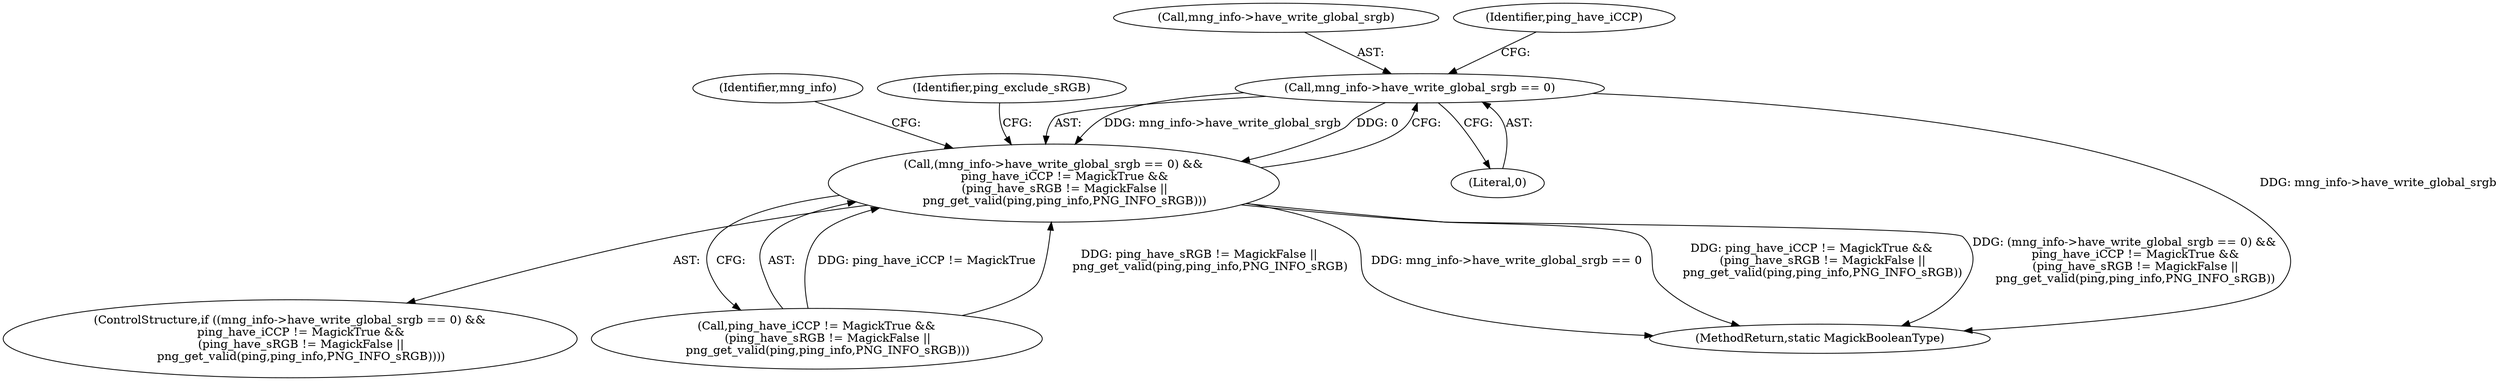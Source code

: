 digraph "0_ImageMagick_816ecab6c532ae086ff4186b3eaf4aa7092d536f@API" {
"1007310" [label="(Call,mng_info->have_write_global_srgb == 0)"];
"1007309" [label="(Call,(mng_info->have_write_global_srgb == 0) &&\n      ping_have_iCCP != MagickTrue &&\n      (ping_have_sRGB != MagickFalse ||\n      png_get_valid(ping,ping_info,PNG_INFO_sRGB)))"];
"1007315" [label="(Call,ping_have_iCCP != MagickTrue &&\n      (ping_have_sRGB != MagickFalse ||\n      png_get_valid(ping,ping_info,PNG_INFO_sRGB)))"];
"1007314" [label="(Literal,0)"];
"1007310" [label="(Call,mng_info->have_write_global_srgb == 0)"];
"1007308" [label="(ControlStructure,if ((mng_info->have_write_global_srgb == 0) &&\n      ping_have_iCCP != MagickTrue &&\n      (ping_have_sRGB != MagickFalse ||\n      png_get_valid(ping,ping_info,PNG_INFO_sRGB))))"];
"1007359" [label="(Identifier,mng_info)"];
"1007311" [label="(Call,mng_info->have_write_global_srgb)"];
"1007309" [label="(Call,(mng_info->have_write_global_srgb == 0) &&\n      ping_have_iCCP != MagickTrue &&\n      (ping_have_sRGB != MagickFalse ||\n      png_get_valid(ping,ping_info,PNG_INFO_sRGB)))"];
"1009779" [label="(MethodReturn,static MagickBooleanType)"];
"1007317" [label="(Identifier,ping_have_iCCP)"];
"1007330" [label="(Identifier,ping_exclude_sRGB)"];
"1007310" -> "1007309"  [label="AST: "];
"1007310" -> "1007314"  [label="CFG: "];
"1007311" -> "1007310"  [label="AST: "];
"1007314" -> "1007310"  [label="AST: "];
"1007317" -> "1007310"  [label="CFG: "];
"1007309" -> "1007310"  [label="CFG: "];
"1007310" -> "1009779"  [label="DDG: mng_info->have_write_global_srgb"];
"1007310" -> "1007309"  [label="DDG: mng_info->have_write_global_srgb"];
"1007310" -> "1007309"  [label="DDG: 0"];
"1007309" -> "1007308"  [label="AST: "];
"1007309" -> "1007315"  [label="CFG: "];
"1007315" -> "1007309"  [label="AST: "];
"1007330" -> "1007309"  [label="CFG: "];
"1007359" -> "1007309"  [label="CFG: "];
"1007309" -> "1009779"  [label="DDG: mng_info->have_write_global_srgb == 0"];
"1007309" -> "1009779"  [label="DDG: ping_have_iCCP != MagickTrue &&\n      (ping_have_sRGB != MagickFalse ||\n      png_get_valid(ping,ping_info,PNG_INFO_sRGB))"];
"1007309" -> "1009779"  [label="DDG: (mng_info->have_write_global_srgb == 0) &&\n      ping_have_iCCP != MagickTrue &&\n      (ping_have_sRGB != MagickFalse ||\n      png_get_valid(ping,ping_info,PNG_INFO_sRGB))"];
"1007315" -> "1007309"  [label="DDG: ping_have_iCCP != MagickTrue"];
"1007315" -> "1007309"  [label="DDG: ping_have_sRGB != MagickFalse ||\n      png_get_valid(ping,ping_info,PNG_INFO_sRGB)"];
}
